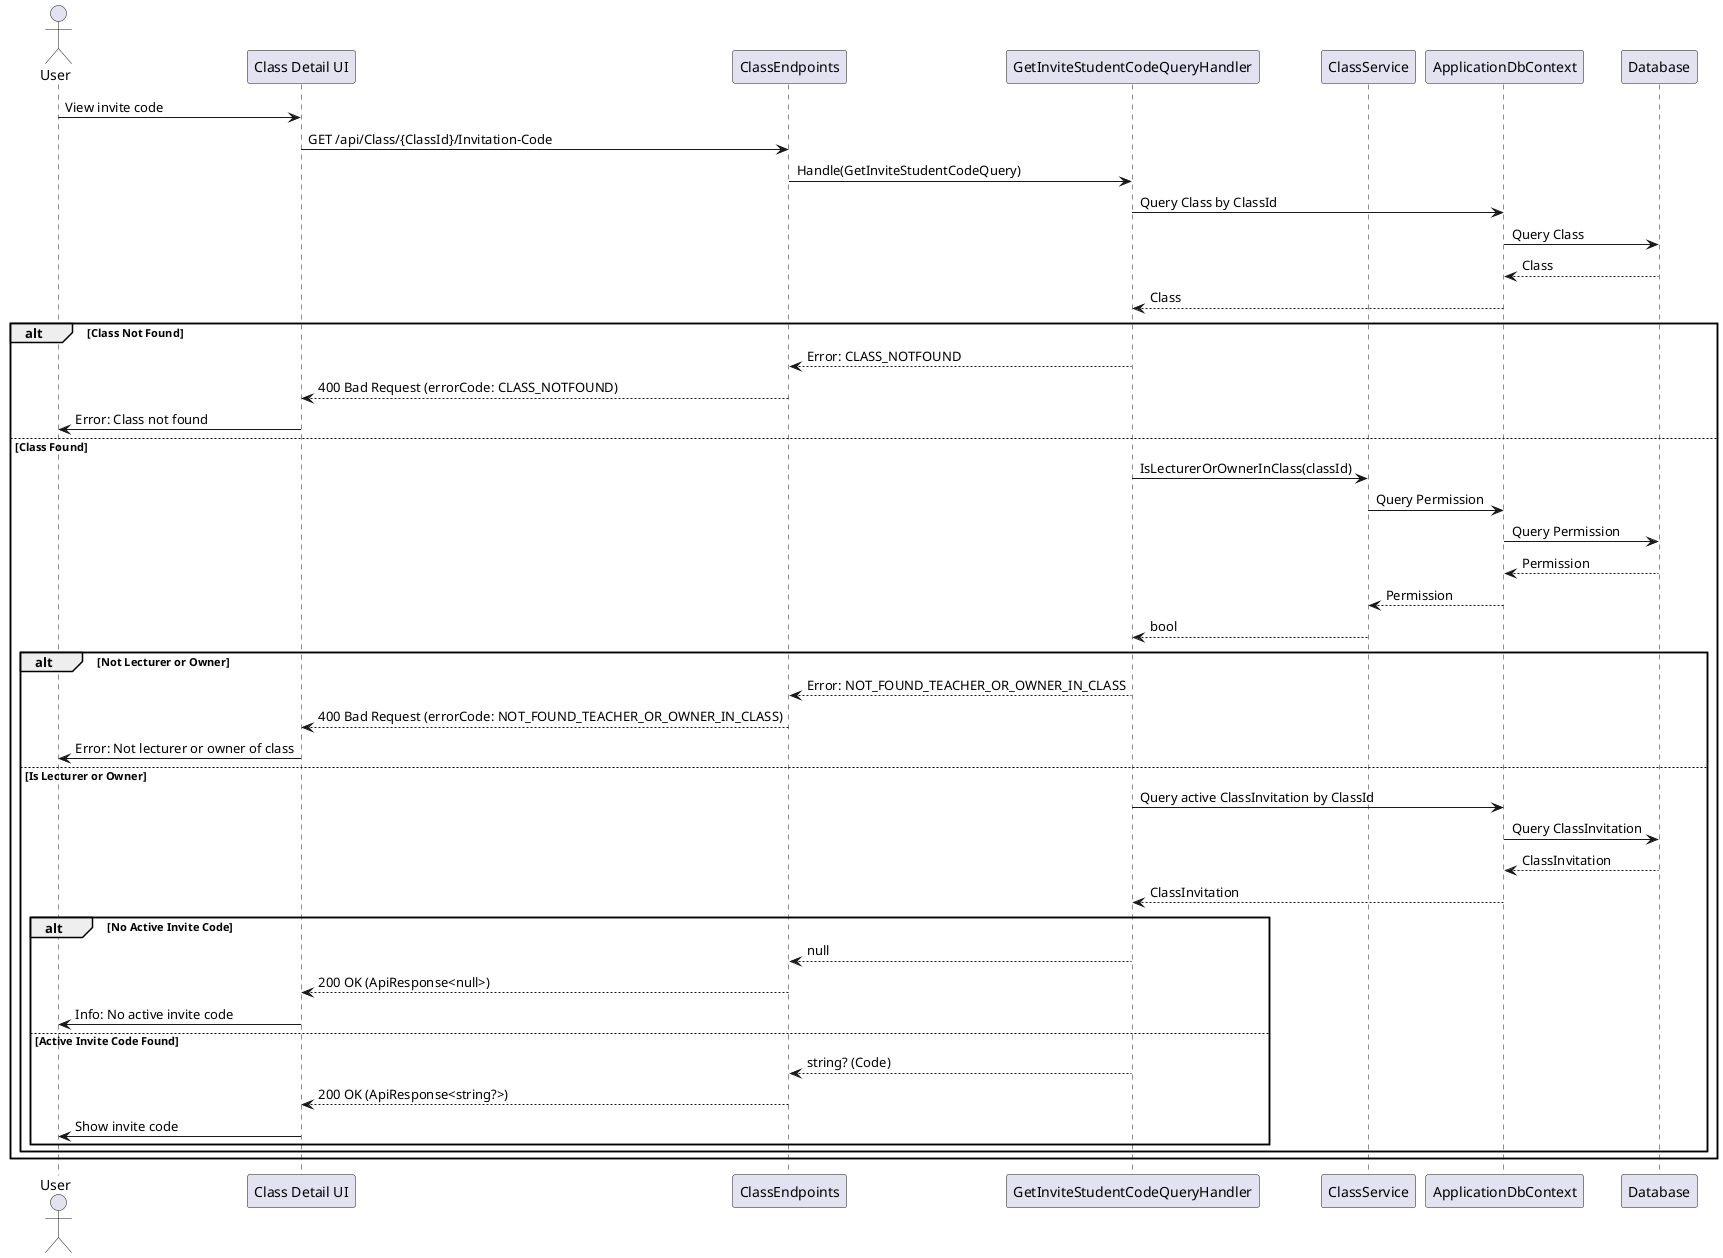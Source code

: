 @startuml
actor User
participant "Class Detail UI" as UI
participant ClassEndpoints
participant GetInviteStudentCodeQueryHandler as Handler
participant ClassService
participant ApplicationDbContext
participant Database

User -> UI : View invite code
UI -> ClassEndpoints : GET /api/Class/{ClassId}/Invitation-Code
ClassEndpoints -> Handler : Handle(GetInviteStudentCodeQuery)
Handler -> ApplicationDbContext : Query Class by ClassId
ApplicationDbContext -> Database : Query Class
Database --> ApplicationDbContext : Class
ApplicationDbContext --> Handler : Class
alt Class Not Found
    Handler --> ClassEndpoints : Error: CLASS_NOTFOUND
    ClassEndpoints --> UI : 400 Bad Request (errorCode: CLASS_NOTFOUND)
    UI -> User : Error: Class not found
else Class Found
    Handler -> ClassService : IsLecturerOrOwnerInClass(classId)
    ClassService -> ApplicationDbContext : Query Permission
    ApplicationDbContext -> Database : Query Permission
    Database --> ApplicationDbContext : Permission
    ApplicationDbContext --> ClassService : Permission
    ClassService --> Handler : bool
    alt Not Lecturer or Owner
        Handler --> ClassEndpoints : Error: NOT_FOUND_TEACHER_OR_OWNER_IN_CLASS
        ClassEndpoints --> UI : 400 Bad Request (errorCode: NOT_FOUND_TEACHER_OR_OWNER_IN_CLASS)
        UI -> User : Error: Not lecturer or owner of class
    else Is Lecturer or Owner
        Handler -> ApplicationDbContext : Query active ClassInvitation by ClassId
        ApplicationDbContext -> Database : Query ClassInvitation
        Database --> ApplicationDbContext : ClassInvitation
        ApplicationDbContext --> Handler : ClassInvitation
        alt No Active Invite Code
            Handler --> ClassEndpoints : null
            ClassEndpoints --> UI : 200 OK (ApiResponse<null>)
            UI -> User : Info: No active invite code
        else Active Invite Code Found
            Handler --> ClassEndpoints : string? (Code)
            ClassEndpoints --> UI : 200 OK (ApiResponse<string?>)
            UI -> User : Show invite code
        end
    end
end
@enduml